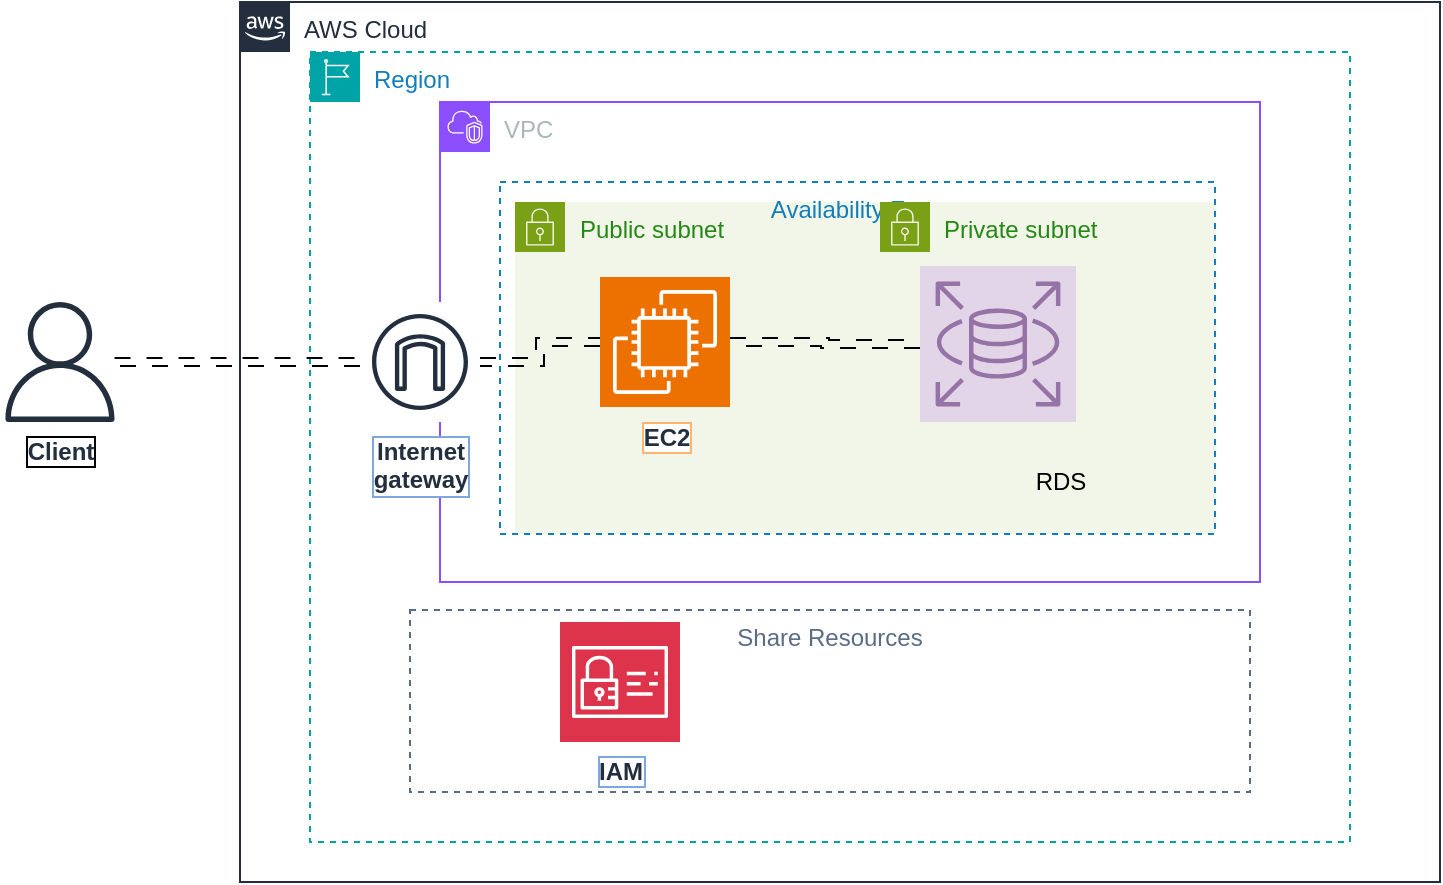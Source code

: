 <mxfile version="26.2.13">
  <diagram id="Ht1M8jgEwFfnCIfOTk4-" name="Page-1">
    <mxGraphModel dx="1305" dy="659" grid="1" gridSize="10" guides="1" tooltips="1" connect="1" arrows="1" fold="1" page="1" pageScale="1" pageWidth="1169" pageHeight="827" math="0" shadow="0">
      <root>
        <mxCell id="0" />
        <mxCell id="1" parent="0" />
        <mxCell id="Gd5muSknLl1hoR8JFERJ-35" value="AWS Cloud" style="points=[[0,0],[0.25,0],[0.5,0],[0.75,0],[1,0],[1,0.25],[1,0.5],[1,0.75],[1,1],[0.75,1],[0.5,1],[0.25,1],[0,1],[0,0.75],[0,0.5],[0,0.25]];outlineConnect=0;gradientColor=none;html=1;whiteSpace=wrap;fontSize=12;fontStyle=0;container=1;pointerEvents=0;collapsible=0;recursiveResize=0;shape=mxgraph.aws4.group;grIcon=mxgraph.aws4.group_aws_cloud_alt;strokeColor=#232F3E;fillColor=none;verticalAlign=top;align=left;spacingLeft=30;fontColor=#232F3E;dashed=0;" vertex="1" parent="1">
          <mxGeometry x="310" y="150" width="600" height="440" as="geometry" />
        </mxCell>
        <mxCell id="Gd5muSknLl1hoR8JFERJ-36" value="Region" style="points=[[0,0],[0.25,0],[0.5,0],[0.75,0],[1,0],[1,0.25],[1,0.5],[1,0.75],[1,1],[0.75,1],[0.5,1],[0.25,1],[0,1],[0,0.75],[0,0.5],[0,0.25]];outlineConnect=0;gradientColor=none;html=1;whiteSpace=wrap;fontSize=12;fontStyle=0;container=1;pointerEvents=0;collapsible=0;recursiveResize=0;shape=mxgraph.aws4.group;grIcon=mxgraph.aws4.group_region;strokeColor=#00A4A6;fillColor=none;verticalAlign=top;align=left;spacingLeft=30;fontColor=#147EBA;dashed=1;" vertex="1" parent="1">
          <mxGeometry x="345" y="175" width="520" height="395" as="geometry" />
        </mxCell>
        <mxCell id="Gd5muSknLl1hoR8JFERJ-37" value="Share Resources" style="fillColor=none;strokeColor=#5A6C86;dashed=1;verticalAlign=top;fontStyle=0;fontColor=#5A6C86;whiteSpace=wrap;html=1;" vertex="1" parent="Gd5muSknLl1hoR8JFERJ-36">
          <mxGeometry x="50" y="279" width="420" height="91" as="geometry" />
        </mxCell>
        <mxCell id="Gd5muSknLl1hoR8JFERJ-38" value="IAM" style="sketch=0;points=[[0,0,0],[0.25,0,0],[0.5,0,0],[0.75,0,0],[1,0,0],[0,1,0],[0.25,1,0],[0.5,1,0],[0.75,1,0],[1,1,0],[0,0.25,0],[0,0.5,0],[0,0.75,0],[1,0.25,0],[1,0.5,0],[1,0.75,0]];outlineConnect=0;fontColor=#232F3E;fillColor=#DD344C;strokeColor=#ffffff;dashed=0;verticalLabelPosition=bottom;verticalAlign=top;align=center;html=1;fontSize=12;fontStyle=1;aspect=fixed;shape=mxgraph.aws4.resourceIcon;resIcon=mxgraph.aws4.identity_and_access_management;labelBorderColor=#7EA6E0;labelBackgroundColor=default;" vertex="1" parent="Gd5muSknLl1hoR8JFERJ-36">
          <mxGeometry x="125" y="285" width="60" height="60" as="geometry" />
        </mxCell>
        <mxCell id="Gd5muSknLl1hoR8JFERJ-29" value="VPC" style="points=[[0,0],[0.25,0],[0.5,0],[0.75,0],[1,0],[1,0.25],[1,0.5],[1,0.75],[1,1],[0.75,1],[0.5,1],[0.25,1],[0,1],[0,0.75],[0,0.5],[0,0.25]];outlineConnect=0;gradientColor=none;html=1;whiteSpace=wrap;fontSize=12;fontStyle=0;container=1;pointerEvents=0;collapsible=0;recursiveResize=0;shape=mxgraph.aws4.group;grIcon=mxgraph.aws4.group_vpc2;strokeColor=#8C4FFF;fillColor=none;verticalAlign=top;align=left;spacingLeft=30;fontColor=#AAB7B8;dashed=0;" vertex="1" parent="Gd5muSknLl1hoR8JFERJ-36">
          <mxGeometry x="65" y="25" width="410" height="240" as="geometry" />
        </mxCell>
        <mxCell id="Gd5muSknLl1hoR8JFERJ-31" value="Public subnet" style="points=[[0,0],[0.25,0],[0.5,0],[0.75,0],[1,0],[1,0.25],[1,0.5],[1,0.75],[1,1],[0.75,1],[0.5,1],[0.25,1],[0,1],[0,0.75],[0,0.5],[0,0.25]];outlineConnect=0;gradientColor=none;html=1;whiteSpace=wrap;fontSize=12;fontStyle=0;container=1;pointerEvents=0;collapsible=0;recursiveResize=0;shape=mxgraph.aws4.group;grIcon=mxgraph.aws4.group_security_group;grStroke=0;strokeColor=#7AA116;fillColor=#F2F6E8;verticalAlign=top;align=left;spacingLeft=30;fontColor=#248814;dashed=0;" vertex="1" parent="Gd5muSknLl1hoR8JFERJ-29">
          <mxGeometry x="37.5" y="50" width="350" height="166" as="geometry" />
        </mxCell>
        <mxCell id="Gd5muSknLl1hoR8JFERJ-30" value="Availability Zone" style="fillColor=none;strokeColor=#147EBA;dashed=1;verticalAlign=top;fontStyle=0;fontColor=#147EBA;whiteSpace=wrap;html=1;" vertex="1" parent="Gd5muSknLl1hoR8JFERJ-31">
          <mxGeometry x="-7.5" y="-10" width="357.5" height="176" as="geometry" />
        </mxCell>
        <mxCell id="Gd5muSknLl1hoR8JFERJ-45" value="Private subnet" style="points=[[0,0],[0.25,0],[0.5,0],[0.75,0],[1,0],[1,0.25],[1,0.5],[1,0.75],[1,1],[0.75,1],[0.5,1],[0.25,1],[0,1],[0,0.75],[0,0.5],[0,0.25]];outlineConnect=0;gradientColor=none;html=1;whiteSpace=wrap;fontSize=12;fontStyle=0;container=1;pointerEvents=0;collapsible=0;recursiveResize=0;shape=mxgraph.aws4.group;grIcon=mxgraph.aws4.group_security_group;grStroke=0;strokeColor=#7AA116;fillColor=#F2F6E8;verticalAlign=top;align=left;spacingLeft=30;fontColor=#248814;dashed=0;" vertex="1" parent="Gd5muSknLl1hoR8JFERJ-29">
          <mxGeometry x="220" y="50" width="162.5" height="150" as="geometry" />
        </mxCell>
        <mxCell id="Gd5muSknLl1hoR8JFERJ-48" value="" style="sketch=0;points=[[0,0,0],[0.25,0,0],[0.5,0,0],[0.75,0,0],[1,0,0],[0,1,0],[0.25,1,0],[0.5,1,0],[0.75,1,0],[1,1,0],[0,0.25,0],[0,0.5,0],[0,0.75,0],[1,0.25,0],[1,0.5,0],[1,0.75,0]];outlineConnect=0;dashed=0;verticalLabelPosition=bottom;verticalAlign=top;align=left;html=1;fontSize=12;fontStyle=0;aspect=fixed;shape=mxgraph.aws4.resourceIcon;resIcon=mxgraph.aws4.rds;fillColor=#e1d5e7;strokeColor=#9673a6;" vertex="1" parent="Gd5muSknLl1hoR8JFERJ-45">
          <mxGeometry x="20" y="32" width="78" height="78" as="geometry" />
        </mxCell>
        <mxCell id="Gd5muSknLl1hoR8JFERJ-55" value="RDS" style="text;html=1;align=center;verticalAlign=middle;whiteSpace=wrap;rounded=0;" vertex="1" parent="Gd5muSknLl1hoR8JFERJ-29">
          <mxGeometry x="290" y="180" width="41.25" height="20" as="geometry" />
        </mxCell>
        <mxCell id="Gd5muSknLl1hoR8JFERJ-32" value="EC2" style="sketch=0;points=[[0,0,0],[0.25,0,0],[0.5,0,0],[0.75,0,0],[1,0,0],[0,1,0],[0.25,1,0],[0.5,1,0],[0.75,1,0],[1,1,0],[0,0.25,0],[0,0.5,0],[0,0.75,0],[1,0.25,0],[1,0.5,0],[1,0.75,0]];outlineConnect=0;fontColor=#232F3E;fillColor=#ED7100;strokeColor=#ffffff;dashed=0;verticalLabelPosition=bottom;verticalAlign=top;align=center;html=1;fontSize=12;fontStyle=1;aspect=fixed;shape=mxgraph.aws4.resourceIcon;resIcon=mxgraph.aws4.ec2;labelBackgroundColor=default;labelBorderColor=#FFB570;" vertex="1" parent="Gd5muSknLl1hoR8JFERJ-29">
          <mxGeometry x="80" y="87.5" width="65" height="65" as="geometry" />
        </mxCell>
        <mxCell id="Gd5muSknLl1hoR8JFERJ-53" value="" style="edgeStyle=orthogonalEdgeStyle;rounded=0;orthogonalLoop=1;jettySize=auto;html=1;shape=link;dashed=1;flowAnimation=1;shadow=0;dashPattern=8 8;" edge="1" parent="Gd5muSknLl1hoR8JFERJ-29" source="Gd5muSknLl1hoR8JFERJ-32" target="Gd5muSknLl1hoR8JFERJ-48">
          <mxGeometry relative="1" as="geometry" />
        </mxCell>
        <mxCell id="Gd5muSknLl1hoR8JFERJ-39" value="Internet&#xa;gateway" style="sketch=0;outlineConnect=0;fontColor=#232F3E;gradientColor=none;strokeColor=#232F3E;fillColor=#ffffff;dashed=0;verticalLabelPosition=bottom;verticalAlign=top;align=center;html=1;fontSize=12;fontStyle=1;aspect=fixed;shape=mxgraph.aws4.resourceIcon;resIcon=mxgraph.aws4.internet_gateway;labelBorderColor=#7EA6E0;labelBackgroundColor=default;" vertex="1" parent="1">
          <mxGeometry x="370" y="300" width="60" height="60" as="geometry" />
        </mxCell>
        <mxCell id="Gd5muSknLl1hoR8JFERJ-40" style="edgeStyle=orthogonalEdgeStyle;rounded=0;orthogonalLoop=1;jettySize=auto;html=1;shape=link;flowAnimation=1;" edge="1" source="Gd5muSknLl1hoR8JFERJ-41" target="Gd5muSknLl1hoR8JFERJ-39" parent="1">
          <mxGeometry relative="1" as="geometry" />
        </mxCell>
        <mxCell id="Gd5muSknLl1hoR8JFERJ-41" value="Client" style="sketch=0;outlineConnect=0;fontColor=#232F3E;gradientColor=none;fillColor=#232F3D;strokeColor=none;dashed=0;verticalLabelPosition=bottom;verticalAlign=top;align=center;html=1;fontSize=12;fontStyle=1;aspect=fixed;pointerEvents=1;shape=mxgraph.aws4.user;labelBorderColor=default;labelBackgroundColor=default;" vertex="1" parent="1">
          <mxGeometry x="190" y="300" width="60" height="60" as="geometry" />
        </mxCell>
        <mxCell id="Gd5muSknLl1hoR8JFERJ-42" style="edgeStyle=orthogonalEdgeStyle;rounded=0;orthogonalLoop=1;jettySize=auto;html=1;shape=link;flowAnimation=1;" edge="1" source="Gd5muSknLl1hoR8JFERJ-32" target="Gd5muSknLl1hoR8JFERJ-39" parent="1">
          <mxGeometry relative="1" as="geometry" />
        </mxCell>
      </root>
    </mxGraphModel>
  </diagram>
</mxfile>
